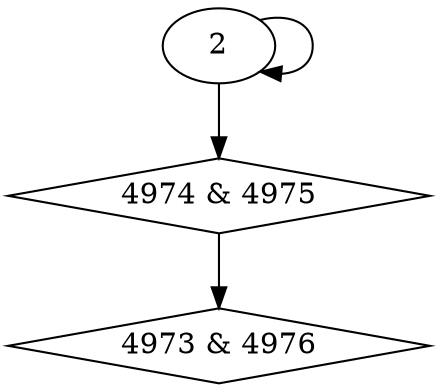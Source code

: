 digraph {
0 [label = "4973 & 4976", shape = diamond];
1 [label = "4974 & 4975", shape = diamond];
1 -> 0;
2 -> 1;
2 -> 2;
}
